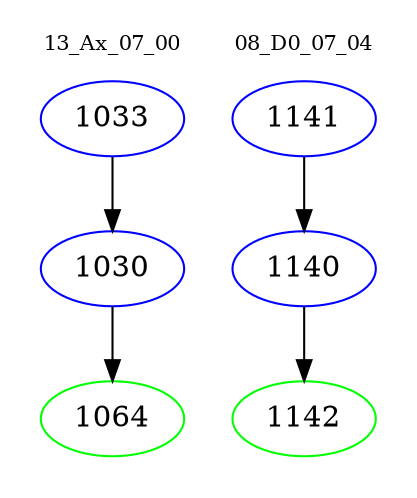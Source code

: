 digraph{
subgraph cluster_0 {
color = white
label = "13_Ax_07_00";
fontsize=10;
T0_1033 [label="1033", color="blue"]
T0_1033 -> T0_1030 [color="black"]
T0_1030 [label="1030", color="blue"]
T0_1030 -> T0_1064 [color="black"]
T0_1064 [label="1064", color="green"]
}
subgraph cluster_1 {
color = white
label = "08_D0_07_04";
fontsize=10;
T1_1141 [label="1141", color="blue"]
T1_1141 -> T1_1140 [color="black"]
T1_1140 [label="1140", color="blue"]
T1_1140 -> T1_1142 [color="black"]
T1_1142 [label="1142", color="green"]
}
}
